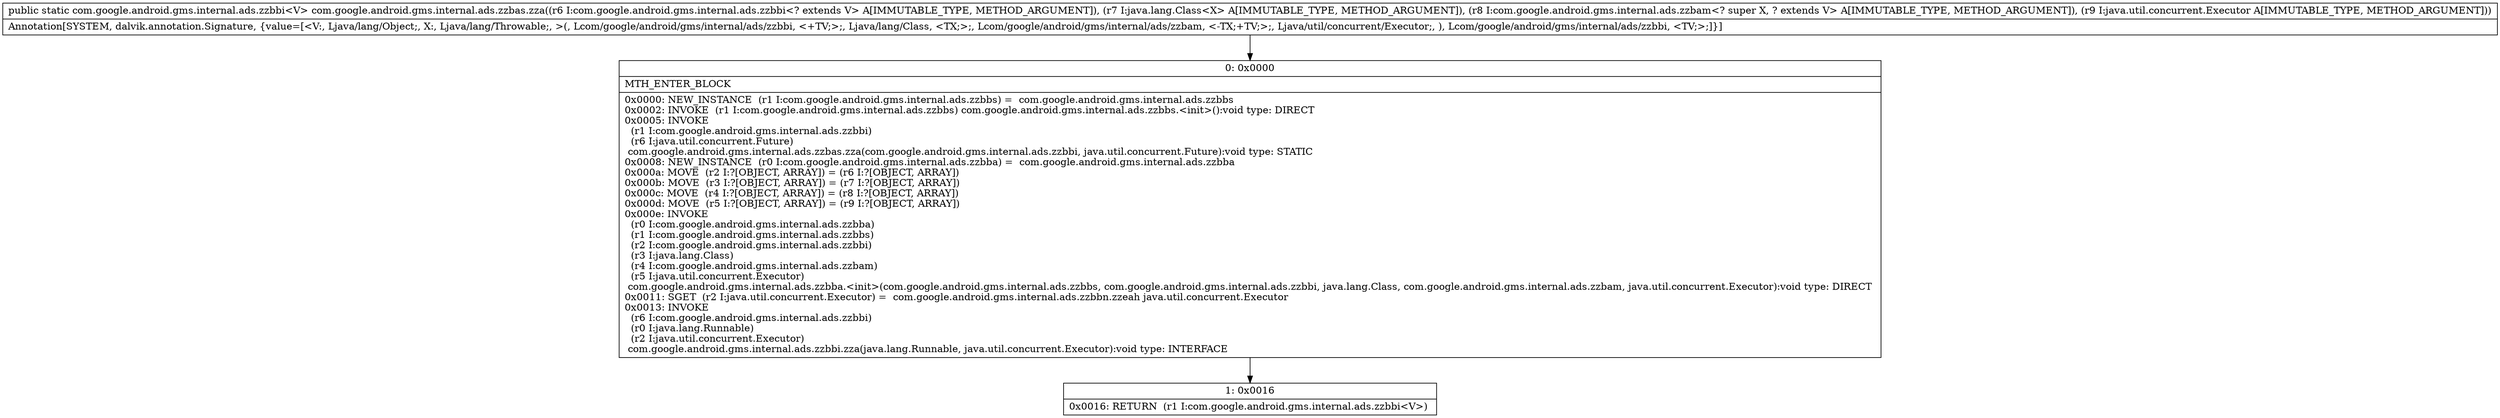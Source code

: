 digraph "CFG forcom.google.android.gms.internal.ads.zzbas.zza(Lcom\/google\/android\/gms\/internal\/ads\/zzbbi;Ljava\/lang\/Class;Lcom\/google\/android\/gms\/internal\/ads\/zzbam;Ljava\/util\/concurrent\/Executor;)Lcom\/google\/android\/gms\/internal\/ads\/zzbbi;" {
Node_0 [shape=record,label="{0\:\ 0x0000|MTH_ENTER_BLOCK\l|0x0000: NEW_INSTANCE  (r1 I:com.google.android.gms.internal.ads.zzbbs) =  com.google.android.gms.internal.ads.zzbbs \l0x0002: INVOKE  (r1 I:com.google.android.gms.internal.ads.zzbbs) com.google.android.gms.internal.ads.zzbbs.\<init\>():void type: DIRECT \l0x0005: INVOKE  \l  (r1 I:com.google.android.gms.internal.ads.zzbbi)\l  (r6 I:java.util.concurrent.Future)\l com.google.android.gms.internal.ads.zzbas.zza(com.google.android.gms.internal.ads.zzbbi, java.util.concurrent.Future):void type: STATIC \l0x0008: NEW_INSTANCE  (r0 I:com.google.android.gms.internal.ads.zzbba) =  com.google.android.gms.internal.ads.zzbba \l0x000a: MOVE  (r2 I:?[OBJECT, ARRAY]) = (r6 I:?[OBJECT, ARRAY]) \l0x000b: MOVE  (r3 I:?[OBJECT, ARRAY]) = (r7 I:?[OBJECT, ARRAY]) \l0x000c: MOVE  (r4 I:?[OBJECT, ARRAY]) = (r8 I:?[OBJECT, ARRAY]) \l0x000d: MOVE  (r5 I:?[OBJECT, ARRAY]) = (r9 I:?[OBJECT, ARRAY]) \l0x000e: INVOKE  \l  (r0 I:com.google.android.gms.internal.ads.zzbba)\l  (r1 I:com.google.android.gms.internal.ads.zzbbs)\l  (r2 I:com.google.android.gms.internal.ads.zzbbi)\l  (r3 I:java.lang.Class)\l  (r4 I:com.google.android.gms.internal.ads.zzbam)\l  (r5 I:java.util.concurrent.Executor)\l com.google.android.gms.internal.ads.zzbba.\<init\>(com.google.android.gms.internal.ads.zzbbs, com.google.android.gms.internal.ads.zzbbi, java.lang.Class, com.google.android.gms.internal.ads.zzbam, java.util.concurrent.Executor):void type: DIRECT \l0x0011: SGET  (r2 I:java.util.concurrent.Executor) =  com.google.android.gms.internal.ads.zzbbn.zzeah java.util.concurrent.Executor \l0x0013: INVOKE  \l  (r6 I:com.google.android.gms.internal.ads.zzbbi)\l  (r0 I:java.lang.Runnable)\l  (r2 I:java.util.concurrent.Executor)\l com.google.android.gms.internal.ads.zzbbi.zza(java.lang.Runnable, java.util.concurrent.Executor):void type: INTERFACE \l}"];
Node_1 [shape=record,label="{1\:\ 0x0016|0x0016: RETURN  (r1 I:com.google.android.gms.internal.ads.zzbbi\<V\>) \l}"];
MethodNode[shape=record,label="{public static com.google.android.gms.internal.ads.zzbbi\<V\> com.google.android.gms.internal.ads.zzbas.zza((r6 I:com.google.android.gms.internal.ads.zzbbi\<? extends V\> A[IMMUTABLE_TYPE, METHOD_ARGUMENT]), (r7 I:java.lang.Class\<X\> A[IMMUTABLE_TYPE, METHOD_ARGUMENT]), (r8 I:com.google.android.gms.internal.ads.zzbam\<? super X, ? extends V\> A[IMMUTABLE_TYPE, METHOD_ARGUMENT]), (r9 I:java.util.concurrent.Executor A[IMMUTABLE_TYPE, METHOD_ARGUMENT]))  | Annotation[SYSTEM, dalvik.annotation.Signature, \{value=[\<V:, Ljava\/lang\/Object;, X:, Ljava\/lang\/Throwable;, \>(, Lcom\/google\/android\/gms\/internal\/ads\/zzbbi, \<+TV;\>;, Ljava\/lang\/Class, \<TX;\>;, Lcom\/google\/android\/gms\/internal\/ads\/zzbam, \<\-TX;+TV;\>;, Ljava\/util\/concurrent\/Executor;, ), Lcom\/google\/android\/gms\/internal\/ads\/zzbbi, \<TV;\>;]\}]\l}"];
MethodNode -> Node_0;
Node_0 -> Node_1;
}

